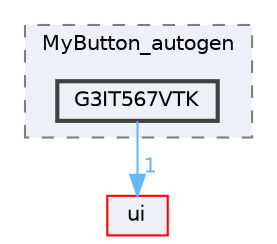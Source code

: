 digraph "G3IT567VTK"
{
 // LATEX_PDF_SIZE
  bgcolor="transparent";
  edge [fontname=Helvetica,fontsize=10,labelfontname=Helvetica,labelfontsize=10];
  node [fontname=Helvetica,fontsize=10,shape=box,height=0.2,width=0.4];
  compound=true
  subgraph clusterdir_15aed54d60d39935a4775eb564299dbd {
    graph [ bgcolor="#edf0f7", pencolor="grey50", label="MyButton_autogen", fontname=Helvetica,fontsize=10 style="filled,dashed", URL="dir_15aed54d60d39935a4775eb564299dbd.html",tooltip=""]
  dir_0ed1314459cd07c304feba3788e9e68d [label="G3IT567VTK", fillcolor="#edf0f7", color="grey25", style="filled,bold", URL="dir_0ed1314459cd07c304feba3788e9e68d.html",tooltip=""];
  }
  dir_1788f8309b1a812dcb800a185471cf6c [label="ui", fillcolor="#edf0f7", color="red", style="filled", URL="dir_1788f8309b1a812dcb800a185471cf6c.html",tooltip=""];
  dir_0ed1314459cd07c304feba3788e9e68d->dir_1788f8309b1a812dcb800a185471cf6c [headlabel="1", labeldistance=1.5 headhref="dir_000127_000351.html" href="dir_000127_000351.html" color="steelblue1" fontcolor="steelblue1"];
}
